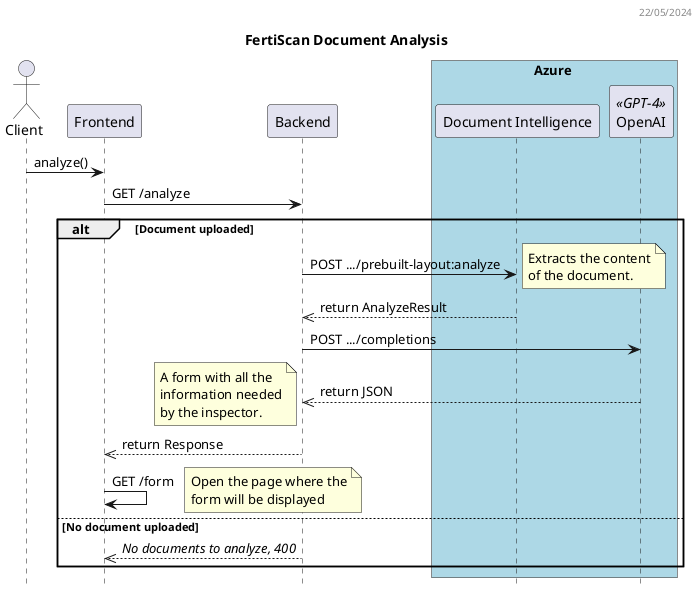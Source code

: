 @startuml Analyze DSS
header 22/05/2024

title FertiScan Document Analysis
hide empty members
hide footbox

actor "Client" as C
participant Frontend as F
participant Backend as B
box Azure #LightBlue
participant "Document Intelligence" as D
participant "OpenAI" as O<<GPT-4>>
end box

C -> F: analyze()
F -> B: GET /analyze
alt Document uploaded
B -> D: POST .../prebuilt-layout:analyze
note right
Extracts the content
of the document.
end note
B <<-- D: return AnalyzeResult
B -> O: POST .../completions
B <<-- O: return JSON
note left
A form with all the
information needed
by the inspector.
end note
F <<-- B: return Response
F -> F: GET /form
note right
Open the page where the
form will be displayed
end note
else No document uploaded
F <<-- B: //No documents to analyze, 400// 
end


@enduml
